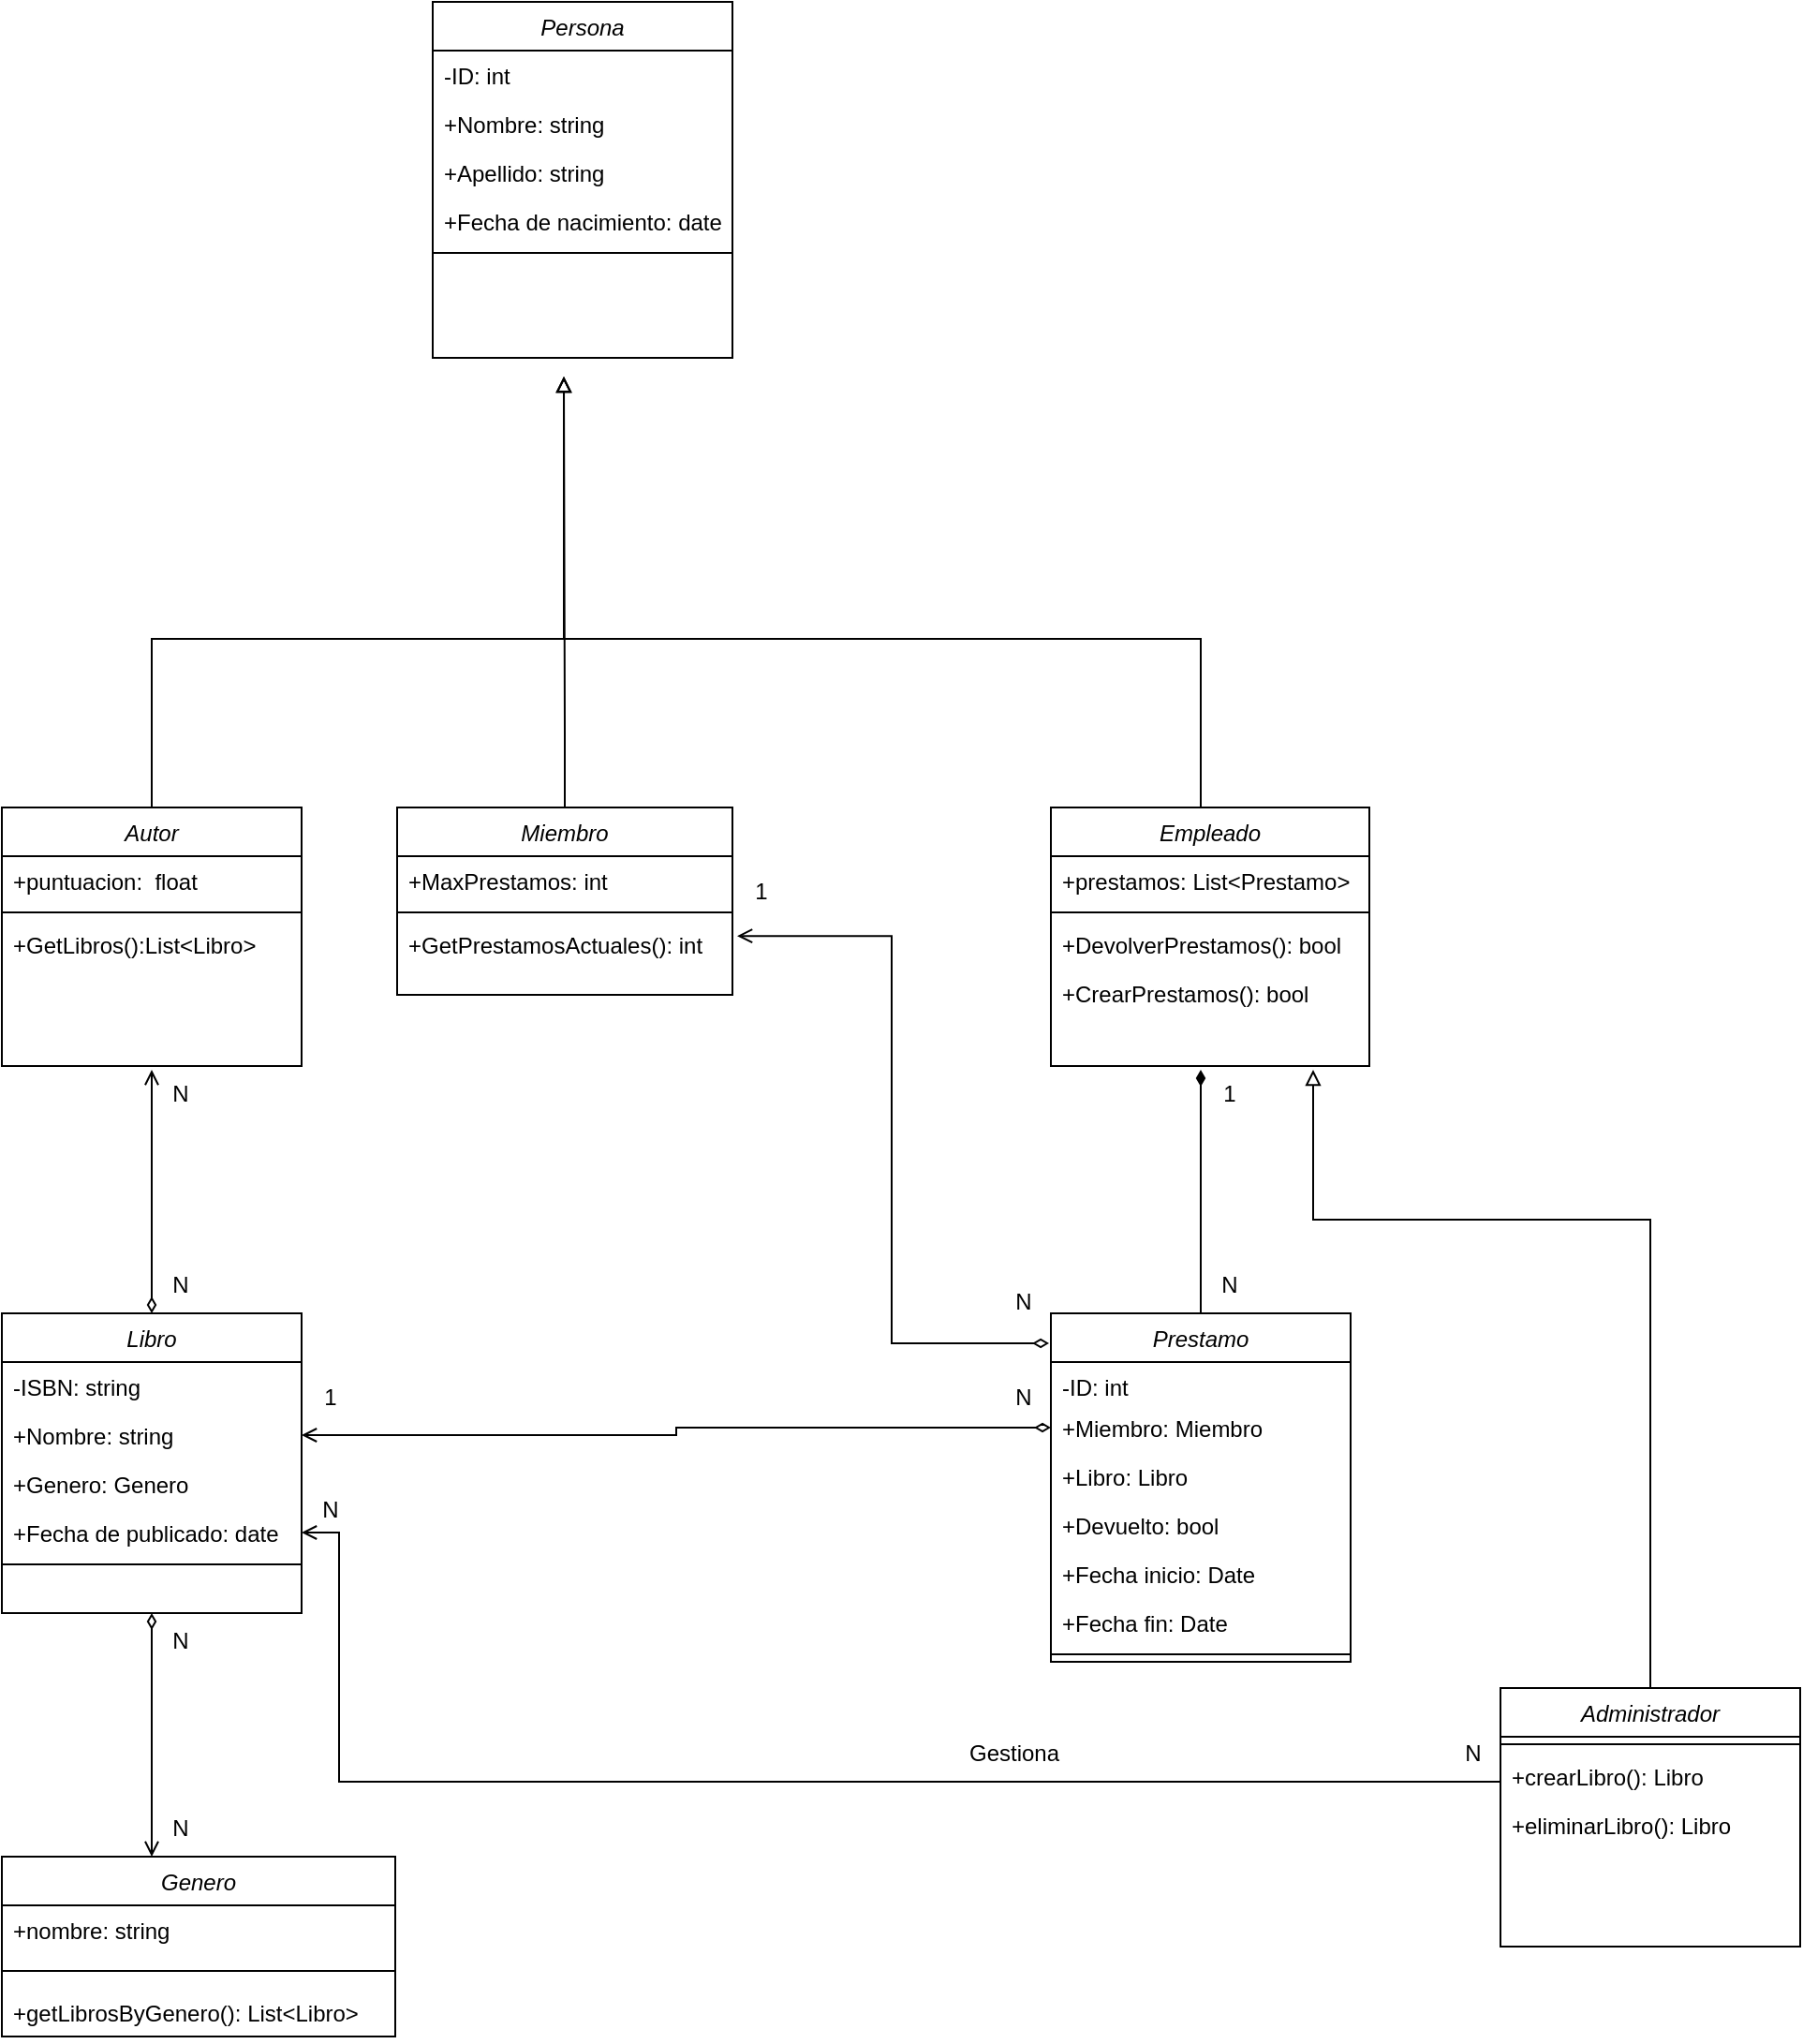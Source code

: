 <mxfile version="21.3.4" type="device">
  <diagram id="C5RBs43oDa-KdzZeNtuy" name="Page-1">
    <mxGraphModel dx="903" dy="2204" grid="1" gridSize="10" guides="1" tooltips="1" connect="1" arrows="1" fold="1" page="1" pageScale="1" pageWidth="827" pageHeight="1169" math="0" shadow="0">
      <root>
        <mxCell id="WIyWlLk6GJQsqaUBKTNV-0" />
        <mxCell id="WIyWlLk6GJQsqaUBKTNV-1" parent="WIyWlLk6GJQsqaUBKTNV-0" />
        <mxCell id="PCZDllIAjLd02wAkOIhE-47" style="edgeStyle=orthogonalEdgeStyle;rounded=0;orthogonalLoop=1;jettySize=auto;html=1;endArrow=open;endFill=0;startArrow=diamondThin;startFill=0;" edge="1" parent="WIyWlLk6GJQsqaUBKTNV-1" source="PCZDllIAjLd02wAkOIhE-0">
          <mxGeometry relative="1" as="geometry">
            <mxPoint x="580" y="460" as="targetPoint" />
          </mxGeometry>
        </mxCell>
        <mxCell id="PCZDllIAjLd02wAkOIhE-0" value="Libro" style="swimlane;fontStyle=2;align=center;verticalAlign=top;childLayout=stackLayout;horizontal=1;startSize=26;horizontalStack=0;resizeParent=1;resizeLast=0;collapsible=1;marginBottom=0;rounded=0;shadow=0;strokeWidth=1;" vertex="1" parent="WIyWlLk6GJQsqaUBKTNV-1">
          <mxGeometry x="500" y="590" width="160" height="160" as="geometry">
            <mxRectangle x="230" y="140" width="160" height="26" as="alternateBounds" />
          </mxGeometry>
        </mxCell>
        <mxCell id="PCZDllIAjLd02wAkOIhE-1" value="-ISBN: string" style="text;align=left;verticalAlign=top;spacingLeft=4;spacingRight=4;overflow=hidden;rotatable=0;points=[[0,0.5],[1,0.5]];portConstraint=eastwest;" vertex="1" parent="PCZDllIAjLd02wAkOIhE-0">
          <mxGeometry y="26" width="160" height="26" as="geometry" />
        </mxCell>
        <mxCell id="PCZDllIAjLd02wAkOIhE-2" value="+Nombre: string" style="text;align=left;verticalAlign=top;spacingLeft=4;spacingRight=4;overflow=hidden;rotatable=0;points=[[0,0.5],[1,0.5]];portConstraint=eastwest;rounded=0;shadow=0;html=0;" vertex="1" parent="PCZDllIAjLd02wAkOIhE-0">
          <mxGeometry y="52" width="160" height="26" as="geometry" />
        </mxCell>
        <mxCell id="PCZDllIAjLd02wAkOIhE-89" value="+Genero: Genero" style="text;align=left;verticalAlign=top;spacingLeft=4;spacingRight=4;overflow=hidden;rotatable=0;points=[[0,0.5],[1,0.5]];portConstraint=eastwest;rounded=0;shadow=0;html=0;" vertex="1" parent="PCZDllIAjLd02wAkOIhE-0">
          <mxGeometry y="78" width="160" height="26" as="geometry" />
        </mxCell>
        <mxCell id="PCZDllIAjLd02wAkOIhE-3" value="+Fecha de publicado: date" style="text;align=left;verticalAlign=top;spacingLeft=4;spacingRight=4;overflow=hidden;rotatable=0;points=[[0,0.5],[1,0.5]];portConstraint=eastwest;rounded=0;shadow=0;html=0;" vertex="1" parent="PCZDllIAjLd02wAkOIhE-0">
          <mxGeometry y="104" width="160" height="26" as="geometry" />
        </mxCell>
        <mxCell id="PCZDllIAjLd02wAkOIhE-4" value="" style="line;html=1;strokeWidth=1;align=left;verticalAlign=middle;spacingTop=-1;spacingLeft=3;spacingRight=3;rotatable=0;labelPosition=right;points=[];portConstraint=eastwest;" vertex="1" parent="PCZDllIAjLd02wAkOIhE-0">
          <mxGeometry y="130" width="160" height="8" as="geometry" />
        </mxCell>
        <mxCell id="PCZDllIAjLd02wAkOIhE-6" value="Persona" style="swimlane;fontStyle=2;align=center;verticalAlign=top;childLayout=stackLayout;horizontal=1;startSize=26;horizontalStack=0;resizeParent=1;resizeLast=0;collapsible=1;marginBottom=0;rounded=0;shadow=0;strokeWidth=1;" vertex="1" parent="WIyWlLk6GJQsqaUBKTNV-1">
          <mxGeometry x="730" y="-110" width="160" height="190" as="geometry">
            <mxRectangle x="230" y="140" width="160" height="26" as="alternateBounds" />
          </mxGeometry>
        </mxCell>
        <mxCell id="PCZDllIAjLd02wAkOIhE-7" value="-ID: int&#xa;" style="text;align=left;verticalAlign=top;spacingLeft=4;spacingRight=4;overflow=hidden;rotatable=0;points=[[0,0.5],[1,0.5]];portConstraint=eastwest;" vertex="1" parent="PCZDllIAjLd02wAkOIhE-6">
          <mxGeometry y="26" width="160" height="26" as="geometry" />
        </mxCell>
        <mxCell id="PCZDllIAjLd02wAkOIhE-8" value="+Nombre: string" style="text;align=left;verticalAlign=top;spacingLeft=4;spacingRight=4;overflow=hidden;rotatable=0;points=[[0,0.5],[1,0.5]];portConstraint=eastwest;rounded=0;shadow=0;html=0;" vertex="1" parent="PCZDllIAjLd02wAkOIhE-6">
          <mxGeometry y="52" width="160" height="26" as="geometry" />
        </mxCell>
        <mxCell id="PCZDllIAjLd02wAkOIhE-88" value="+Apellido: string" style="text;align=left;verticalAlign=top;spacingLeft=4;spacingRight=4;overflow=hidden;rotatable=0;points=[[0,0.5],[1,0.5]];portConstraint=eastwest;rounded=0;shadow=0;html=0;" vertex="1" parent="PCZDllIAjLd02wAkOIhE-6">
          <mxGeometry y="78" width="160" height="26" as="geometry" />
        </mxCell>
        <mxCell id="PCZDllIAjLd02wAkOIhE-87" value="+Fecha de nacimiento: date" style="text;align=left;verticalAlign=top;spacingLeft=4;spacingRight=4;overflow=hidden;rotatable=0;points=[[0,0.5],[1,0.5]];portConstraint=eastwest;rounded=0;shadow=0;html=0;" vertex="1" parent="PCZDllIAjLd02wAkOIhE-6">
          <mxGeometry y="104" width="160" height="26" as="geometry" />
        </mxCell>
        <mxCell id="PCZDllIAjLd02wAkOIhE-10" value="" style="line;html=1;strokeWidth=1;align=left;verticalAlign=middle;spacingTop=-1;spacingLeft=3;spacingRight=3;rotatable=0;labelPosition=right;points=[];portConstraint=eastwest;" vertex="1" parent="PCZDllIAjLd02wAkOIhE-6">
          <mxGeometry y="130" width="160" height="8" as="geometry" />
        </mxCell>
        <mxCell id="PCZDllIAjLd02wAkOIhE-42" style="edgeStyle=orthogonalEdgeStyle;rounded=0;orthogonalLoop=1;jettySize=auto;html=1;endArrow=block;endFill=0;" edge="1" parent="WIyWlLk6GJQsqaUBKTNV-1" source="PCZDllIAjLd02wAkOIhE-24">
          <mxGeometry relative="1" as="geometry">
            <mxPoint x="800" y="90" as="targetPoint" />
            <Array as="points">
              <mxPoint x="580" y="230" />
              <mxPoint x="800" y="230" />
            </Array>
          </mxGeometry>
        </mxCell>
        <mxCell id="PCZDllIAjLd02wAkOIhE-24" value="Autor" style="swimlane;fontStyle=2;align=center;verticalAlign=top;childLayout=stackLayout;horizontal=1;startSize=26;horizontalStack=0;resizeParent=1;resizeLast=0;collapsible=1;marginBottom=0;rounded=0;shadow=0;strokeWidth=1;" vertex="1" parent="WIyWlLk6GJQsqaUBKTNV-1">
          <mxGeometry x="500" y="320" width="160" height="138" as="geometry">
            <mxRectangle x="230" y="140" width="160" height="26" as="alternateBounds" />
          </mxGeometry>
        </mxCell>
        <mxCell id="PCZDllIAjLd02wAkOIhE-27" value="+puntuacion:  float" style="text;align=left;verticalAlign=top;spacingLeft=4;spacingRight=4;overflow=hidden;rotatable=0;points=[[0,0.5],[1,0.5]];portConstraint=eastwest;rounded=0;shadow=0;html=0;" vertex="1" parent="PCZDllIAjLd02wAkOIhE-24">
          <mxGeometry y="26" width="160" height="26" as="geometry" />
        </mxCell>
        <mxCell id="PCZDllIAjLd02wAkOIhE-28" value="" style="line;html=1;strokeWidth=1;align=left;verticalAlign=middle;spacingTop=-1;spacingLeft=3;spacingRight=3;rotatable=0;labelPosition=right;points=[];portConstraint=eastwest;" vertex="1" parent="PCZDllIAjLd02wAkOIhE-24">
          <mxGeometry y="52" width="160" height="8" as="geometry" />
        </mxCell>
        <mxCell id="PCZDllIAjLd02wAkOIhE-29" value="+GetLibros():List&lt;Libro&gt;" style="text;align=left;verticalAlign=top;spacingLeft=4;spacingRight=4;overflow=hidden;rotatable=0;points=[[0,0.5],[1,0.5]];portConstraint=eastwest;" vertex="1" parent="PCZDllIAjLd02wAkOIhE-24">
          <mxGeometry y="60" width="160" height="26" as="geometry" />
        </mxCell>
        <mxCell id="PCZDllIAjLd02wAkOIhE-44" style="edgeStyle=orthogonalEdgeStyle;rounded=0;orthogonalLoop=1;jettySize=auto;html=1;endArrow=block;endFill=0;" edge="1" parent="WIyWlLk6GJQsqaUBKTNV-1" source="PCZDllIAjLd02wAkOIhE-30">
          <mxGeometry relative="1" as="geometry">
            <mxPoint x="800" y="90" as="targetPoint" />
            <Array as="points">
              <mxPoint x="800" y="280" />
              <mxPoint x="800" y="280" />
            </Array>
          </mxGeometry>
        </mxCell>
        <mxCell id="PCZDllIAjLd02wAkOIhE-73" style="edgeStyle=orthogonalEdgeStyle;rounded=0;orthogonalLoop=1;jettySize=auto;html=1;entryX=-0.006;entryY=0.086;entryDx=0;entryDy=0;entryPerimeter=0;endArrow=diamondThin;endFill=0;startArrow=open;startFill=0;exitX=1.014;exitY=0.33;exitDx=0;exitDy=0;exitPerimeter=0;" edge="1" parent="WIyWlLk6GJQsqaUBKTNV-1" source="PCZDllIAjLd02wAkOIhE-35" target="PCZDllIAjLd02wAkOIhE-61">
          <mxGeometry relative="1" as="geometry">
            <mxPoint x="890" y="430" as="sourcePoint" />
          </mxGeometry>
        </mxCell>
        <mxCell id="PCZDllIAjLd02wAkOIhE-30" value="Miembro" style="swimlane;fontStyle=2;align=center;verticalAlign=top;childLayout=stackLayout;horizontal=1;startSize=26;horizontalStack=0;resizeParent=1;resizeLast=0;collapsible=1;marginBottom=0;rounded=0;shadow=0;strokeWidth=1;" vertex="1" parent="WIyWlLk6GJQsqaUBKTNV-1">
          <mxGeometry x="711" y="320" width="179" height="100" as="geometry">
            <mxRectangle x="230" y="140" width="160" height="26" as="alternateBounds" />
          </mxGeometry>
        </mxCell>
        <mxCell id="PCZDllIAjLd02wAkOIhE-31" value="+MaxPrestamos: int" style="text;align=left;verticalAlign=top;spacingLeft=4;spacingRight=4;overflow=hidden;rotatable=0;points=[[0,0.5],[1,0.5]];portConstraint=eastwest;" vertex="1" parent="PCZDllIAjLd02wAkOIhE-30">
          <mxGeometry y="26" width="179" height="26" as="geometry" />
        </mxCell>
        <mxCell id="PCZDllIAjLd02wAkOIhE-34" value="" style="line;html=1;strokeWidth=1;align=left;verticalAlign=middle;spacingTop=-1;spacingLeft=3;spacingRight=3;rotatable=0;labelPosition=right;points=[];portConstraint=eastwest;" vertex="1" parent="PCZDllIAjLd02wAkOIhE-30">
          <mxGeometry y="52" width="179" height="8" as="geometry" />
        </mxCell>
        <mxCell id="PCZDllIAjLd02wAkOIhE-35" value="+GetPrestamosActuales(): int" style="text;align=left;verticalAlign=top;spacingLeft=4;spacingRight=4;overflow=hidden;rotatable=0;points=[[0,0.5],[1,0.5]];portConstraint=eastwest;" vertex="1" parent="PCZDllIAjLd02wAkOIhE-30">
          <mxGeometry y="60" width="179" height="26" as="geometry" />
        </mxCell>
        <mxCell id="PCZDllIAjLd02wAkOIhE-45" style="edgeStyle=orthogonalEdgeStyle;rounded=0;orthogonalLoop=1;jettySize=auto;html=1;endArrow=block;endFill=0;" edge="1" parent="WIyWlLk6GJQsqaUBKTNV-1" source="PCZDllIAjLd02wAkOIhE-36">
          <mxGeometry relative="1" as="geometry">
            <mxPoint x="800" y="90" as="targetPoint" />
            <Array as="points">
              <mxPoint x="1140" y="230" />
              <mxPoint x="800" y="230" />
            </Array>
          </mxGeometry>
        </mxCell>
        <mxCell id="PCZDllIAjLd02wAkOIhE-36" value="Empleado" style="swimlane;fontStyle=2;align=center;verticalAlign=top;childLayout=stackLayout;horizontal=1;startSize=26;horizontalStack=0;resizeParent=1;resizeLast=0;collapsible=1;marginBottom=0;rounded=0;shadow=0;strokeWidth=1;" vertex="1" parent="WIyWlLk6GJQsqaUBKTNV-1">
          <mxGeometry x="1060" y="320" width="170" height="138" as="geometry">
            <mxRectangle x="230" y="140" width="160" height="26" as="alternateBounds" />
          </mxGeometry>
        </mxCell>
        <mxCell id="PCZDllIAjLd02wAkOIhE-37" value="+prestamos: List&lt;Prestamo&gt;" style="text;align=left;verticalAlign=top;spacingLeft=4;spacingRight=4;overflow=hidden;rotatable=0;points=[[0,0.5],[1,0.5]];portConstraint=eastwest;" vertex="1" parent="PCZDllIAjLd02wAkOIhE-36">
          <mxGeometry y="26" width="170" height="26" as="geometry" />
        </mxCell>
        <mxCell id="PCZDllIAjLd02wAkOIhE-40" value="" style="line;html=1;strokeWidth=1;align=left;verticalAlign=middle;spacingTop=-1;spacingLeft=3;spacingRight=3;rotatable=0;labelPosition=right;points=[];portConstraint=eastwest;" vertex="1" parent="PCZDllIAjLd02wAkOIhE-36">
          <mxGeometry y="52" width="170" height="8" as="geometry" />
        </mxCell>
        <mxCell id="PCZDllIAjLd02wAkOIhE-41" value="+DevolverPrestamos(): bool" style="text;align=left;verticalAlign=top;spacingLeft=4;spacingRight=4;overflow=hidden;rotatable=0;points=[[0,0.5],[1,0.5]];portConstraint=eastwest;" vertex="1" parent="PCZDllIAjLd02wAkOIhE-36">
          <mxGeometry y="60" width="170" height="26" as="geometry" />
        </mxCell>
        <mxCell id="PCZDllIAjLd02wAkOIhE-97" value="+CrearPrestamos(): bool" style="text;align=left;verticalAlign=top;spacingLeft=4;spacingRight=4;overflow=hidden;rotatable=0;points=[[0,0.5],[1,0.5]];portConstraint=eastwest;" vertex="1" parent="PCZDllIAjLd02wAkOIhE-36">
          <mxGeometry y="86" width="170" height="26" as="geometry" />
        </mxCell>
        <mxCell id="PCZDllIAjLd02wAkOIhE-48" value="N" style="text;html=1;align=center;verticalAlign=middle;resizable=0;points=[];autosize=1;strokeColor=none;fillColor=none;" vertex="1" parent="WIyWlLk6GJQsqaUBKTNV-1">
          <mxGeometry x="580" y="458" width="30" height="30" as="geometry" />
        </mxCell>
        <mxCell id="PCZDllIAjLd02wAkOIhE-49" value="N" style="text;html=1;align=center;verticalAlign=middle;resizable=0;points=[];autosize=1;strokeColor=none;fillColor=none;" vertex="1" parent="WIyWlLk6GJQsqaUBKTNV-1">
          <mxGeometry x="580" y="560" width="30" height="30" as="geometry" />
        </mxCell>
        <mxCell id="PCZDllIAjLd02wAkOIhE-50" value="Genero" style="swimlane;fontStyle=2;align=center;verticalAlign=top;childLayout=stackLayout;horizontal=1;startSize=26;horizontalStack=0;resizeParent=1;resizeLast=0;collapsible=1;marginBottom=0;rounded=0;shadow=0;strokeWidth=1;" vertex="1" parent="WIyWlLk6GJQsqaUBKTNV-1">
          <mxGeometry x="500" y="880" width="210" height="96" as="geometry">
            <mxRectangle x="230" y="140" width="160" height="26" as="alternateBounds" />
          </mxGeometry>
        </mxCell>
        <mxCell id="PCZDllIAjLd02wAkOIhE-90" value="+nombre: string" style="text;align=left;verticalAlign=top;spacingLeft=4;spacingRight=4;overflow=hidden;rotatable=0;points=[[0,0.5],[1,0.5]];portConstraint=eastwest;rounded=0;shadow=0;html=0;" vertex="1" parent="PCZDllIAjLd02wAkOIhE-50">
          <mxGeometry y="26" width="210" height="26" as="geometry" />
        </mxCell>
        <mxCell id="PCZDllIAjLd02wAkOIhE-54" value="" style="line;html=1;strokeWidth=1;align=left;verticalAlign=middle;spacingTop=-1;spacingLeft=3;spacingRight=3;rotatable=0;labelPosition=right;points=[];portConstraint=eastwest;" vertex="1" parent="PCZDllIAjLd02wAkOIhE-50">
          <mxGeometry y="52" width="210" height="18" as="geometry" />
        </mxCell>
        <mxCell id="PCZDllIAjLd02wAkOIhE-91" value="+getLibrosByGenero(): List&lt;Libro&gt;" style="text;align=left;verticalAlign=top;spacingLeft=4;spacingRight=4;overflow=hidden;rotatable=0;points=[[0,0.5],[1,0.5]];portConstraint=eastwest;rounded=0;shadow=0;html=0;" vertex="1" parent="PCZDllIAjLd02wAkOIhE-50">
          <mxGeometry y="70" width="210" height="26" as="geometry" />
        </mxCell>
        <mxCell id="PCZDllIAjLd02wAkOIhE-58" value="N" style="text;html=1;align=center;verticalAlign=middle;resizable=0;points=[];autosize=1;strokeColor=none;fillColor=none;" vertex="1" parent="WIyWlLk6GJQsqaUBKTNV-1">
          <mxGeometry x="580" y="750" width="30" height="30" as="geometry" />
        </mxCell>
        <mxCell id="PCZDllIAjLd02wAkOIhE-59" value="N" style="text;html=1;align=center;verticalAlign=middle;resizable=0;points=[];autosize=1;strokeColor=none;fillColor=none;" vertex="1" parent="WIyWlLk6GJQsqaUBKTNV-1">
          <mxGeometry x="580" y="850" width="30" height="30" as="geometry" />
        </mxCell>
        <mxCell id="PCZDllIAjLd02wAkOIhE-57" style="edgeStyle=orthogonalEdgeStyle;rounded=0;orthogonalLoop=1;jettySize=auto;html=1;endArrow=open;endFill=0;startArrow=diamondThin;startFill=0;" edge="1" parent="WIyWlLk6GJQsqaUBKTNV-1" target="PCZDllIAjLd02wAkOIhE-50">
          <mxGeometry relative="1" as="geometry">
            <mxPoint x="810" y="655" as="targetPoint" />
            <mxPoint x="580" y="750" as="sourcePoint" />
            <Array as="points">
              <mxPoint x="580" y="780" />
              <mxPoint x="580" y="780" />
            </Array>
          </mxGeometry>
        </mxCell>
        <mxCell id="PCZDllIAjLd02wAkOIhE-67" style="edgeStyle=orthogonalEdgeStyle;rounded=0;orthogonalLoop=1;jettySize=auto;html=1;endArrow=diamondThin;endFill=1;" edge="1" parent="WIyWlLk6GJQsqaUBKTNV-1" source="PCZDllIAjLd02wAkOIhE-61">
          <mxGeometry relative="1" as="geometry">
            <mxPoint x="1140" y="460" as="targetPoint" />
          </mxGeometry>
        </mxCell>
        <mxCell id="PCZDllIAjLd02wAkOIhE-61" value="Prestamo" style="swimlane;fontStyle=2;align=center;verticalAlign=top;childLayout=stackLayout;horizontal=1;startSize=26;horizontalStack=0;resizeParent=1;resizeLast=0;collapsible=1;marginBottom=0;rounded=0;shadow=0;strokeWidth=1;" vertex="1" parent="WIyWlLk6GJQsqaUBKTNV-1">
          <mxGeometry x="1060" y="590" width="160" height="186" as="geometry">
            <mxRectangle x="230" y="140" width="160" height="26" as="alternateBounds" />
          </mxGeometry>
        </mxCell>
        <mxCell id="PCZDllIAjLd02wAkOIhE-62" value="-ID: int" style="text;align=left;verticalAlign=top;spacingLeft=4;spacingRight=4;overflow=hidden;rotatable=0;points=[[0,0.5],[1,0.5]];portConstraint=eastwest;" vertex="1" parent="PCZDllIAjLd02wAkOIhE-61">
          <mxGeometry y="26" width="160" height="22" as="geometry" />
        </mxCell>
        <mxCell id="PCZDllIAjLd02wAkOIhE-63" value="+Miembro: Miembro" style="text;align=left;verticalAlign=top;spacingLeft=4;spacingRight=4;overflow=hidden;rotatable=0;points=[[0,0.5],[1,0.5]];portConstraint=eastwest;rounded=0;shadow=0;html=0;" vertex="1" parent="PCZDllIAjLd02wAkOIhE-61">
          <mxGeometry y="48" width="160" height="26" as="geometry" />
        </mxCell>
        <mxCell id="PCZDllIAjLd02wAkOIhE-93" value="+Libro: Libro" style="text;align=left;verticalAlign=top;spacingLeft=4;spacingRight=4;overflow=hidden;rotatable=0;points=[[0,0.5],[1,0.5]];portConstraint=eastwest;rounded=0;shadow=0;html=0;" vertex="1" parent="PCZDllIAjLd02wAkOIhE-61">
          <mxGeometry y="74" width="160" height="26" as="geometry" />
        </mxCell>
        <mxCell id="PCZDllIAjLd02wAkOIhE-96" value="+Devuelto: bool" style="text;align=left;verticalAlign=top;spacingLeft=4;spacingRight=4;overflow=hidden;rotatable=0;points=[[0,0.5],[1,0.5]];portConstraint=eastwest;rounded=0;shadow=0;html=0;" vertex="1" parent="PCZDllIAjLd02wAkOIhE-61">
          <mxGeometry y="100" width="160" height="26" as="geometry" />
        </mxCell>
        <mxCell id="PCZDllIAjLd02wAkOIhE-94" value="+Fecha inicio: Date" style="text;align=left;verticalAlign=top;spacingLeft=4;spacingRight=4;overflow=hidden;rotatable=0;points=[[0,0.5],[1,0.5]];portConstraint=eastwest;rounded=0;shadow=0;html=0;" vertex="1" parent="PCZDllIAjLd02wAkOIhE-61">
          <mxGeometry y="126" width="160" height="26" as="geometry" />
        </mxCell>
        <mxCell id="PCZDllIAjLd02wAkOIhE-64" value="+Fecha fin: Date" style="text;align=left;verticalAlign=top;spacingLeft=4;spacingRight=4;overflow=hidden;rotatable=0;points=[[0,0.5],[1,0.5]];portConstraint=eastwest;rounded=0;shadow=0;html=0;" vertex="1" parent="PCZDllIAjLd02wAkOIhE-61">
          <mxGeometry y="152" width="160" height="26" as="geometry" />
        </mxCell>
        <mxCell id="PCZDllIAjLd02wAkOIhE-65" value="" style="line;html=1;strokeWidth=1;align=left;verticalAlign=middle;spacingTop=-1;spacingLeft=3;spacingRight=3;rotatable=0;labelPosition=right;points=[];portConstraint=eastwest;" vertex="1" parent="PCZDllIAjLd02wAkOIhE-61">
          <mxGeometry y="178" width="160" height="8" as="geometry" />
        </mxCell>
        <mxCell id="PCZDllIAjLd02wAkOIhE-68" style="edgeStyle=orthogonalEdgeStyle;rounded=0;orthogonalLoop=1;jettySize=auto;html=1;entryX=1;entryY=0.5;entryDx=0;entryDy=0;exitX=0;exitY=0.5;exitDx=0;exitDy=0;endArrow=open;endFill=0;startArrow=diamondThin;startFill=0;" edge="1" parent="WIyWlLk6GJQsqaUBKTNV-1" source="PCZDllIAjLd02wAkOIhE-63" target="PCZDllIAjLd02wAkOIhE-2">
          <mxGeometry relative="1" as="geometry" />
        </mxCell>
        <mxCell id="PCZDllIAjLd02wAkOIhE-69" value="1" style="text;html=1;align=center;verticalAlign=middle;resizable=0;points=[];autosize=1;strokeColor=none;fillColor=none;" vertex="1" parent="WIyWlLk6GJQsqaUBKTNV-1">
          <mxGeometry x="660" y="620" width="30" height="30" as="geometry" />
        </mxCell>
        <mxCell id="PCZDllIAjLd02wAkOIhE-70" value="N" style="text;html=1;align=center;verticalAlign=middle;resizable=0;points=[];autosize=1;strokeColor=none;fillColor=none;" vertex="1" parent="WIyWlLk6GJQsqaUBKTNV-1">
          <mxGeometry x="1030" y="620" width="30" height="30" as="geometry" />
        </mxCell>
        <mxCell id="PCZDllIAjLd02wAkOIhE-71" value="N" style="text;html=1;align=center;verticalAlign=middle;resizable=0;points=[];autosize=1;strokeColor=none;fillColor=none;" vertex="1" parent="WIyWlLk6GJQsqaUBKTNV-1">
          <mxGeometry x="1140" y="560" width="30" height="30" as="geometry" />
        </mxCell>
        <mxCell id="PCZDllIAjLd02wAkOIhE-72" value="1" style="text;html=1;align=center;verticalAlign=middle;resizable=0;points=[];autosize=1;strokeColor=none;fillColor=none;" vertex="1" parent="WIyWlLk6GJQsqaUBKTNV-1">
          <mxGeometry x="1140" y="458" width="30" height="30" as="geometry" />
        </mxCell>
        <mxCell id="PCZDllIAjLd02wAkOIhE-74" value="1" style="text;html=1;align=center;verticalAlign=middle;resizable=0;points=[];autosize=1;strokeColor=none;fillColor=none;" vertex="1" parent="WIyWlLk6GJQsqaUBKTNV-1">
          <mxGeometry x="890" y="350" width="30" height="30" as="geometry" />
        </mxCell>
        <mxCell id="PCZDllIAjLd02wAkOIhE-75" value="N" style="text;html=1;align=center;verticalAlign=middle;resizable=0;points=[];autosize=1;strokeColor=none;fillColor=none;" vertex="1" parent="WIyWlLk6GJQsqaUBKTNV-1">
          <mxGeometry x="1030" y="569" width="30" height="30" as="geometry" />
        </mxCell>
        <mxCell id="PCZDllIAjLd02wAkOIhE-82" style="edgeStyle=orthogonalEdgeStyle;rounded=0;orthogonalLoop=1;jettySize=auto;html=1;endArrow=block;endFill=0;" edge="1" parent="WIyWlLk6GJQsqaUBKTNV-1" source="PCZDllIAjLd02wAkOIhE-76">
          <mxGeometry relative="1" as="geometry">
            <mxPoint x="1200" y="460" as="targetPoint" />
            <Array as="points">
              <mxPoint x="1380" y="540" />
              <mxPoint x="1200" y="540" />
            </Array>
          </mxGeometry>
        </mxCell>
        <mxCell id="PCZDllIAjLd02wAkOIhE-76" value="Administrador" style="swimlane;fontStyle=2;align=center;verticalAlign=top;childLayout=stackLayout;horizontal=1;startSize=26;horizontalStack=0;resizeParent=1;resizeLast=0;collapsible=1;marginBottom=0;rounded=0;shadow=0;strokeWidth=1;" vertex="1" parent="WIyWlLk6GJQsqaUBKTNV-1">
          <mxGeometry x="1300" y="790" width="160" height="138" as="geometry">
            <mxRectangle x="230" y="140" width="160" height="26" as="alternateBounds" />
          </mxGeometry>
        </mxCell>
        <mxCell id="PCZDllIAjLd02wAkOIhE-80" value="" style="line;html=1;strokeWidth=1;align=left;verticalAlign=middle;spacingTop=-1;spacingLeft=3;spacingRight=3;rotatable=0;labelPosition=right;points=[];portConstraint=eastwest;" vertex="1" parent="PCZDllIAjLd02wAkOIhE-76">
          <mxGeometry y="26" width="160" height="8" as="geometry" />
        </mxCell>
        <mxCell id="PCZDllIAjLd02wAkOIhE-99" value="+crearLibro(): Libro" style="text;align=left;verticalAlign=top;spacingLeft=4;spacingRight=4;overflow=hidden;rotatable=0;points=[[0,0.5],[1,0.5]];portConstraint=eastwest;rounded=0;shadow=0;html=0;" vertex="1" parent="PCZDllIAjLd02wAkOIhE-76">
          <mxGeometry y="34" width="160" height="26" as="geometry" />
        </mxCell>
        <mxCell id="PCZDllIAjLd02wAkOIhE-100" value="+eliminarLibro(): Libro" style="text;align=left;verticalAlign=top;spacingLeft=4;spacingRight=4;overflow=hidden;rotatable=0;points=[[0,0.5],[1,0.5]];portConstraint=eastwest;rounded=0;shadow=0;html=0;" vertex="1" parent="PCZDllIAjLd02wAkOIhE-76">
          <mxGeometry y="60" width="160" height="26" as="geometry" />
        </mxCell>
        <mxCell id="PCZDllIAjLd02wAkOIhE-83" style="edgeStyle=orthogonalEdgeStyle;rounded=0;orthogonalLoop=1;jettySize=auto;html=1;entryX=1;entryY=0.5;entryDx=0;entryDy=0;endArrow=open;endFill=0;" edge="1" parent="WIyWlLk6GJQsqaUBKTNV-1" target="PCZDllIAjLd02wAkOIhE-3">
          <mxGeometry relative="1" as="geometry">
            <mxPoint x="720" y="690" as="targetPoint" />
            <mxPoint x="1300" y="829" as="sourcePoint" />
            <Array as="points">
              <mxPoint x="1300" y="840" />
              <mxPoint x="680" y="840" />
              <mxPoint x="680" y="707" />
            </Array>
          </mxGeometry>
        </mxCell>
        <mxCell id="PCZDllIAjLd02wAkOIhE-84" value="N" style="text;html=1;align=center;verticalAlign=middle;resizable=0;points=[];autosize=1;strokeColor=none;fillColor=none;" vertex="1" parent="WIyWlLk6GJQsqaUBKTNV-1">
          <mxGeometry x="1270" y="810" width="30" height="30" as="geometry" />
        </mxCell>
        <mxCell id="PCZDllIAjLd02wAkOIhE-85" value="N" style="text;html=1;align=center;verticalAlign=middle;resizable=0;points=[];autosize=1;strokeColor=none;fillColor=none;" vertex="1" parent="WIyWlLk6GJQsqaUBKTNV-1">
          <mxGeometry x="660" y="680" width="30" height="30" as="geometry" />
        </mxCell>
        <mxCell id="PCZDllIAjLd02wAkOIhE-86" value="Gestiona" style="text;html=1;align=center;verticalAlign=middle;resizable=0;points=[];autosize=1;strokeColor=none;fillColor=none;" vertex="1" parent="WIyWlLk6GJQsqaUBKTNV-1">
          <mxGeometry x="1005" y="810" width="70" height="30" as="geometry" />
        </mxCell>
      </root>
    </mxGraphModel>
  </diagram>
</mxfile>
